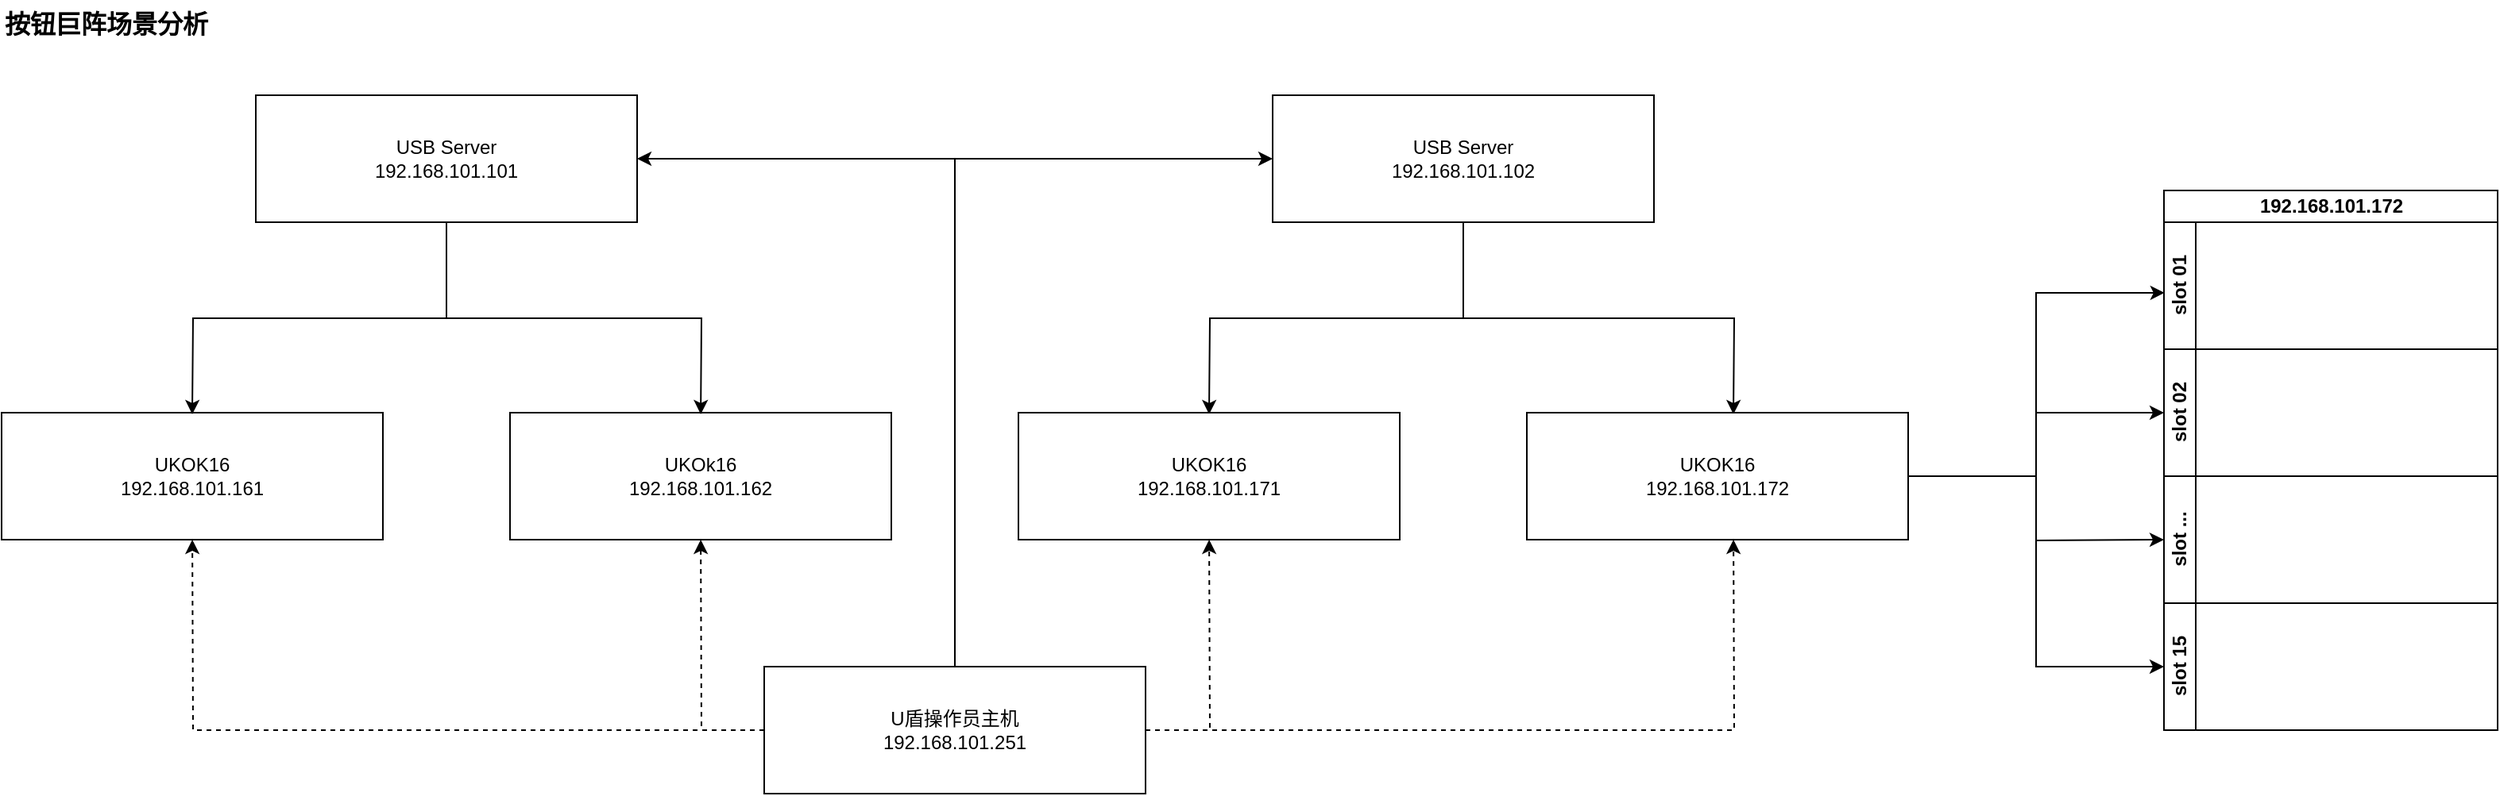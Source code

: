 <mxfile version="21.6.8" type="github">
  <diagram name="0001" id="y2zCg2tqc-IcQTNm7M6H">
    <mxGraphModel dx="717" dy="379" grid="1" gridSize="10" guides="1" tooltips="1" connect="1" arrows="1" fold="1" page="1" pageScale="1" pageWidth="1169" pageHeight="827" math="0" shadow="0">
      <root>
        <mxCell id="sdHGfgtrLrPXHbDimJ2l-0" />
        <mxCell id="sdHGfgtrLrPXHbDimJ2l-1" parent="sdHGfgtrLrPXHbDimJ2l-0" />
        <mxCell id="sdHGfgtrLrPXHbDimJ2l-57" value="&lt;b style=&quot;font-size: 16px;&quot;&gt;按钮巨阵场景分析&lt;/b&gt;" style="text;html=1;align=left;verticalAlign=middle;resizable=0;points=[];autosize=1;strokeColor=none;fillColor=none;fontSize=16;rounded=0;labelBackgroundColor=none;" parent="sdHGfgtrLrPXHbDimJ2l-1" vertex="1">
          <mxGeometry x="80" y="20" width="150" height="30" as="geometry" />
        </mxCell>
        <mxCell id="XszwH73IWbjCUJtmpfXL-0" value="UKOK16&lt;br&gt;192.168.101.161" style="rounded=0;whiteSpace=wrap;html=1;" vertex="1" parent="sdHGfgtrLrPXHbDimJ2l-1">
          <mxGeometry x="80" y="280" width="240" height="80" as="geometry" />
        </mxCell>
        <mxCell id="XszwH73IWbjCUJtmpfXL-1" value="UKOk16&lt;br&gt;192.168.101.162" style="rounded=0;whiteSpace=wrap;html=1;" vertex="1" parent="sdHGfgtrLrPXHbDimJ2l-1">
          <mxGeometry x="400" y="280" width="240" height="80" as="geometry" />
        </mxCell>
        <mxCell id="XszwH73IWbjCUJtmpfXL-12" value="" style="edgeStyle=orthogonalEdgeStyle;rounded=0;orthogonalLoop=1;jettySize=auto;html=1;exitX=0.5;exitY=1;exitDx=0;exitDy=0;" edge="1" parent="sdHGfgtrLrPXHbDimJ2l-1" source="XszwH73IWbjCUJtmpfXL-2">
          <mxGeometry relative="1" as="geometry">
            <mxPoint x="200" y="281" as="targetPoint" />
          </mxGeometry>
        </mxCell>
        <mxCell id="XszwH73IWbjCUJtmpfXL-22" value="" style="edgeStyle=orthogonalEdgeStyle;rounded=0;orthogonalLoop=1;jettySize=auto;html=1;exitX=0.5;exitY=1;exitDx=0;exitDy=0;strokeColor=#000000;" edge="1" parent="sdHGfgtrLrPXHbDimJ2l-1" source="XszwH73IWbjCUJtmpfXL-2">
          <mxGeometry relative="1" as="geometry">
            <mxPoint x="520.04" y="281" as="targetPoint" />
          </mxGeometry>
        </mxCell>
        <mxCell id="XszwH73IWbjCUJtmpfXL-2" value="USB Server&lt;br&gt;192.168.101.101" style="rounded=0;whiteSpace=wrap;html=1;" vertex="1" parent="sdHGfgtrLrPXHbDimJ2l-1">
          <mxGeometry x="240" y="80" width="240" height="80" as="geometry" />
        </mxCell>
        <mxCell id="XszwH73IWbjCUJtmpfXL-18" value="" style="edgeStyle=orthogonalEdgeStyle;rounded=0;orthogonalLoop=1;jettySize=auto;html=1;dashed=1;" edge="1" parent="sdHGfgtrLrPXHbDimJ2l-1" source="XszwH73IWbjCUJtmpfXL-3">
          <mxGeometry relative="1" as="geometry">
            <mxPoint x="200.04" y="360" as="targetPoint" />
          </mxGeometry>
        </mxCell>
        <mxCell id="XszwH73IWbjCUJtmpfXL-20" value="" style="edgeStyle=orthogonalEdgeStyle;rounded=0;orthogonalLoop=1;jettySize=auto;html=1;dashed=1;" edge="1" parent="sdHGfgtrLrPXHbDimJ2l-1" source="XszwH73IWbjCUJtmpfXL-3">
          <mxGeometry relative="1" as="geometry">
            <mxPoint x="520.04" y="360" as="targetPoint" />
          </mxGeometry>
        </mxCell>
        <mxCell id="XszwH73IWbjCUJtmpfXL-24" value="" style="edgeStyle=orthogonalEdgeStyle;rounded=0;orthogonalLoop=1;jettySize=auto;html=1;dashed=1;" edge="1" parent="sdHGfgtrLrPXHbDimJ2l-1" source="XszwH73IWbjCUJtmpfXL-3">
          <mxGeometry relative="1" as="geometry">
            <mxPoint x="840.04" y="360" as="targetPoint" />
          </mxGeometry>
        </mxCell>
        <mxCell id="XszwH73IWbjCUJtmpfXL-26" value="" style="edgeStyle=orthogonalEdgeStyle;rounded=0;orthogonalLoop=1;jettySize=auto;html=1;dashed=1;" edge="1" parent="sdHGfgtrLrPXHbDimJ2l-1" source="XszwH73IWbjCUJtmpfXL-3">
          <mxGeometry relative="1" as="geometry">
            <mxPoint x="1170.04" y="360" as="targetPoint" />
          </mxGeometry>
        </mxCell>
        <mxCell id="XszwH73IWbjCUJtmpfXL-28" value="" style="edgeStyle=orthogonalEdgeStyle;rounded=0;orthogonalLoop=1;jettySize=auto;html=1;entryX=1;entryY=0.5;entryDx=0;entryDy=0;" edge="1" parent="sdHGfgtrLrPXHbDimJ2l-1" source="XszwH73IWbjCUJtmpfXL-3">
          <mxGeometry relative="1" as="geometry">
            <mxPoint x="480" y="120" as="targetPoint" />
            <Array as="points">
              <mxPoint x="680" y="120" />
            </Array>
          </mxGeometry>
        </mxCell>
        <mxCell id="XszwH73IWbjCUJtmpfXL-30" value="" style="edgeStyle=orthogonalEdgeStyle;rounded=0;orthogonalLoop=1;jettySize=auto;html=1;entryX=0;entryY=0.5;entryDx=0;entryDy=0;" edge="1" parent="sdHGfgtrLrPXHbDimJ2l-1">
          <mxGeometry relative="1" as="geometry">
            <mxPoint x="680" y="441" as="sourcePoint" />
            <mxPoint x="880" y="120" as="targetPoint" />
            <Array as="points">
              <mxPoint x="680" y="120" />
            </Array>
          </mxGeometry>
        </mxCell>
        <mxCell id="XszwH73IWbjCUJtmpfXL-3" value="U盾操作员主机&lt;br&gt;192.168.101.251" style="rounded=0;whiteSpace=wrap;html=1;" vertex="1" parent="sdHGfgtrLrPXHbDimJ2l-1">
          <mxGeometry x="560" y="440" width="240" height="80" as="geometry" />
        </mxCell>
        <mxCell id="XszwH73IWbjCUJtmpfXL-14" value="" style="edgeStyle=orthogonalEdgeStyle;rounded=0;orthogonalLoop=1;jettySize=auto;html=1;exitX=0.5;exitY=1;exitDx=0;exitDy=0;" edge="1" parent="sdHGfgtrLrPXHbDimJ2l-1" source="XszwH73IWbjCUJtmpfXL-4">
          <mxGeometry relative="1" as="geometry">
            <mxPoint x="1170" y="281" as="targetPoint" />
          </mxGeometry>
        </mxCell>
        <mxCell id="XszwH73IWbjCUJtmpfXL-16" value="" style="edgeStyle=orthogonalEdgeStyle;rounded=0;orthogonalLoop=1;jettySize=auto;html=1;exitX=0.5;exitY=1;exitDx=0;exitDy=0;" edge="1" parent="sdHGfgtrLrPXHbDimJ2l-1" source="XszwH73IWbjCUJtmpfXL-4">
          <mxGeometry relative="1" as="geometry">
            <mxPoint x="840" y="281" as="targetPoint" />
          </mxGeometry>
        </mxCell>
        <mxCell id="XszwH73IWbjCUJtmpfXL-4" value="USB Server&lt;br&gt;192.168.101.102" style="rounded=0;whiteSpace=wrap;html=1;" vertex="1" parent="sdHGfgtrLrPXHbDimJ2l-1">
          <mxGeometry x="880" y="80" width="240" height="80" as="geometry" />
        </mxCell>
        <mxCell id="XszwH73IWbjCUJtmpfXL-56" value="" style="edgeStyle=orthogonalEdgeStyle;rounded=0;orthogonalLoop=1;jettySize=auto;html=1;entryX=0;entryY=0.5;entryDx=0;entryDy=0;" edge="1" parent="sdHGfgtrLrPXHbDimJ2l-1" source="XszwH73IWbjCUJtmpfXL-5" target="XszwH73IWbjCUJtmpfXL-45">
          <mxGeometry relative="1" as="geometry">
            <mxPoint x="1440" y="320" as="targetPoint" />
          </mxGeometry>
        </mxCell>
        <mxCell id="XszwH73IWbjCUJtmpfXL-58" value="" style="edgeStyle=orthogonalEdgeStyle;rounded=0;orthogonalLoop=1;jettySize=auto;html=1;" edge="1" parent="sdHGfgtrLrPXHbDimJ2l-1" source="XszwH73IWbjCUJtmpfXL-5">
          <mxGeometry relative="1" as="geometry">
            <mxPoint x="1441" y="360" as="targetPoint" />
          </mxGeometry>
        </mxCell>
        <mxCell id="XszwH73IWbjCUJtmpfXL-60" value="" style="edgeStyle=orthogonalEdgeStyle;rounded=0;orthogonalLoop=1;jettySize=auto;html=1;entryX=0.002;entryY=0.556;entryDx=0;entryDy=0;entryPerimeter=0;" edge="1" parent="sdHGfgtrLrPXHbDimJ2l-1" source="XszwH73IWbjCUJtmpfXL-5" target="XszwH73IWbjCUJtmpfXL-33">
          <mxGeometry relative="1" as="geometry">
            <mxPoint x="1430" y="205" as="targetPoint" />
          </mxGeometry>
        </mxCell>
        <mxCell id="XszwH73IWbjCUJtmpfXL-62" value="" style="edgeStyle=orthogonalEdgeStyle;rounded=0;orthogonalLoop=1;jettySize=auto;html=1;entryX=0;entryY=0.5;entryDx=0;entryDy=0;" edge="1" parent="sdHGfgtrLrPXHbDimJ2l-1" source="XszwH73IWbjCUJtmpfXL-5" target="XszwH73IWbjCUJtmpfXL-43">
          <mxGeometry relative="1" as="geometry">
            <mxPoint x="1490" y="410" as="targetPoint" />
          </mxGeometry>
        </mxCell>
        <mxCell id="XszwH73IWbjCUJtmpfXL-5" value="UKOK16&lt;br&gt;192.168.101.172" style="rounded=0;whiteSpace=wrap;html=1;" vertex="1" parent="sdHGfgtrLrPXHbDimJ2l-1">
          <mxGeometry x="1040" y="280" width="240" height="80" as="geometry" />
        </mxCell>
        <mxCell id="XszwH73IWbjCUJtmpfXL-6" value="UKOK16&lt;br&gt;192.168.101.171" style="rounded=0;whiteSpace=wrap;html=1;" vertex="1" parent="sdHGfgtrLrPXHbDimJ2l-1">
          <mxGeometry x="720" y="280" width="240" height="80" as="geometry" />
        </mxCell>
        <mxCell id="XszwH73IWbjCUJtmpfXL-32" value="192.168.101.172" style="swimlane;childLayout=stackLayout;resizeParent=1;resizeParentMax=0;horizontal=1;startSize=20;horizontalStack=0;html=1;" vertex="1" parent="sdHGfgtrLrPXHbDimJ2l-1">
          <mxGeometry x="1441" y="140" width="210" height="340" as="geometry" />
        </mxCell>
        <mxCell id="XszwH73IWbjCUJtmpfXL-33" value="slot 01" style="swimlane;startSize=20;horizontal=0;html=1;" vertex="1" parent="XszwH73IWbjCUJtmpfXL-32">
          <mxGeometry y="20" width="210" height="80" as="geometry" />
        </mxCell>
        <mxCell id="XszwH73IWbjCUJtmpfXL-45" value="slot 02" style="swimlane;startSize=20;horizontal=0;html=1;" vertex="1" parent="XszwH73IWbjCUJtmpfXL-32">
          <mxGeometry y="100" width="210" height="80" as="geometry" />
        </mxCell>
        <mxCell id="XszwH73IWbjCUJtmpfXL-44" value="slot ..." style="swimlane;startSize=20;horizontal=0;html=1;" vertex="1" parent="XszwH73IWbjCUJtmpfXL-32">
          <mxGeometry y="180" width="210" height="80" as="geometry" />
        </mxCell>
        <mxCell id="XszwH73IWbjCUJtmpfXL-43" value="slot 15" style="swimlane;startSize=20;horizontal=0;html=1;" vertex="1" parent="XszwH73IWbjCUJtmpfXL-32">
          <mxGeometry y="260" width="210" height="80" as="geometry" />
        </mxCell>
      </root>
    </mxGraphModel>
  </diagram>
</mxfile>
